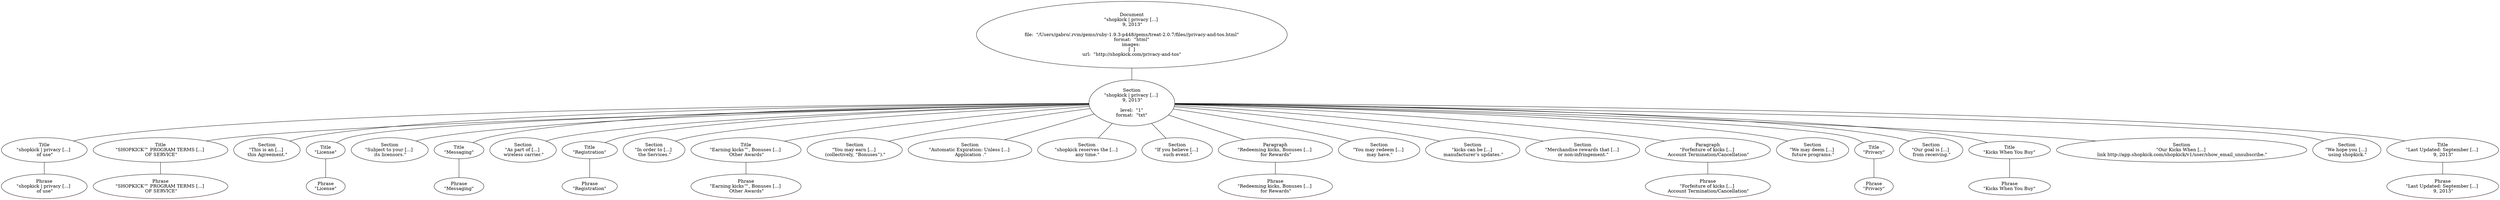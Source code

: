 graph {
70201547373660 [label="Document\n\"shopkick | privacy [...] \n 9, 2013\"\n\nfile:  \"/Users/gabro/.rvm/gems/ruby-1.9.3-p448/gems/treat-2.0.7/files//privacy-and-tos.html\"\nformat:  \"html\"\nimages: \n[  ]\nurl:  \"http://shopkick.com/privacy-and-tos\"",color=""]
70201526542940 [label="Section\n\"shopkick | privacy [...] \n 9, 2013\"\n\nlevel:  \"1\"\nformat:  \"txt\"",color=""]
70201547373660 -- 70201526542940;
70201526541240 [label="Title\n\"shopkick | privacy [...] \n of use\"",color=""]
70201526542940 -- 70201526541240;
70201527259000 [label="Phrase\n\"shopkick | privacy [...] \n of use\"",color=""]
70201526541240 -- 70201527259000;
70201526407260 [label="Title\n\"SHOPKICK™ PROGRAM TERMS [...] \n OF SERVICE\"",color=""]
70201526542940 -- 70201526407260;
70201527282160 [label="Phrase\n\"SHOPKICK™ PROGRAM TERMS [...] \n OF SERVICE\"",color=""]
70201526407260 -- 70201527282160;
70201526592300 [label="Section\n\"This is an [...] \n this Agreement.\"\n",color=""]
70201526542940 -- 70201526592300;
70201526611280 [label="Title\n\"License\"",color=""]
70201526542940 -- 70201526611280;
70201527309420 [label="Phrase\n\"License\"",color=""]
70201526611280 -- 70201527309420;
70201526791680 [label="Section\n\"Subject to your [...] \n its licensors.\"\n",color=""]
70201526542940 -- 70201526791680;
70201526796720 [label="Title\n\"Messaging\"",color=""]
70201526542940 -- 70201526796720;
70201527337480 [label="Phrase\n\"Messaging\"",color=""]
70201526796720 -- 70201527337480;
70201526816220 [label="Section\n\"As part of [...] \n wireless carrier.\"\n",color=""]
70201526542940 -- 70201526816220;
70201526834900 [label="Title\n\"Registration\"",color=""]
70201526542940 -- 70201526834900;
70201527372780 [label="Phrase\n\"Registration\"",color=""]
70201526834900 -- 70201527372780;
70201526843380 [label="Section\n\"In order to [...] \n the Services.\"\n",color=""]
70201526542940 -- 70201526843380;
70201526851960 [label="Title\n\"Earning kicks™, Bonuses [...] \n Other Awards\"",color=""]
70201526542940 -- 70201526851960;
70201525750600 [label="Phrase\n\"Earning kicks™, Bonuses [...] \n Other Awards\"",color=""]
70201526851960 -- 70201525750600;
70201527075720 [label="Section\n\"You may earn [...] \n (collectively, “Bonuses”).\"\n",color=""]
70201526542940 -- 70201527075720;
70201527068280 [label="Section\n\"Automatic Expiration: Unless [...] \n Application .\"\n",color=""]
70201526542940 -- 70201527068280;
70201527090920 [label="Section\n\"shopkick reserves the [...] \n any time.\"\n",color=""]
70201526542940 -- 70201527090920;
70201527098700 [label="Section\n\"If you believe [...] \n such event.\"\n",color=""]
70201526542940 -- 70201527098700;
70201527107440 [label="Paragraph\n\"Redeeming kicks, Bonuses [...] \n for Rewards\"",color=""]
70201526542940 -- 70201527107440;
70201526113460 [label="Phrase\n\"Redeeming kicks, Bonuses [...] \n for Rewards\"",color=""]
70201527107440 -- 70201526113460;
70201527115180 [label="Section\n\"You may redeem [...] \n may have.\"\n",color=""]
70201526542940 -- 70201527115180;
70201527122480 [label="Section\n\"kicks can be [...] \n manufacturer’s updates.\"\n",color=""]
70201526542940 -- 70201527122480;
70201527166480 [label="Section\n\"Merchandise rewards that [...] \n or non-infringement.\"\n",color=""]
70201526542940 -- 70201527166480;
70201527141060 [label="Paragraph\n\"Forfeiture of kicks [...] \n Account Termination/Cancellation\"",color=""]
70201526542940 -- 70201527141060;
70201529905060 [label="Phrase\n\"Forfeiture of kicks [...] \n Account Termination/Cancellation\"",color=""]
70201527141060 -- 70201529905060;
70201527147660 [label="Section\n\"We may deem [...] \n future programs.\"\n",color=""]
70201526542940 -- 70201527147660;
70201527156080 [label="Title\n\"Privacy\"",color=""]
70201526542940 -- 70201527156080;
70201530262400 [label="Phrase\n\"Privacy\"",color=""]
70201527156080 -- 70201530262400;
70201527193940 [label="Section\n\"Our goal is [...] \n from receiving.\"\n",color=""]
70201526542940 -- 70201527193940;
70201527198840 [label="Title\n\"Kicks When You Buy\"",color=""]
70201526542940 -- 70201527198840;
70201530303480 [label="Phrase\n\"Kicks When You Buy\"",color=""]
70201527198840 -- 70201530303480;
70201527207220 [label="Section\n\"Our Kicks When [...] \n link http://app.shopkick.com/shopkick/v1/user/show_email_unsubscribe.\"\n",color=""]
70201526542940 -- 70201527207220;
70201527230940 [label="Section\n\"We hope you [...] \n using shopkick.\"\n",color=""]
70201526542940 -- 70201527230940;
70201527236640 [label="Title\n\"Last Updated: September [...] \n 9, 2013\"",color=""]
70201526542940 -- 70201527236640;
70201530367300 [label="Phrase\n\"Last Updated: September [...] \n 9, 2013\"",color=""]
70201527236640 -- 70201530367300;
}